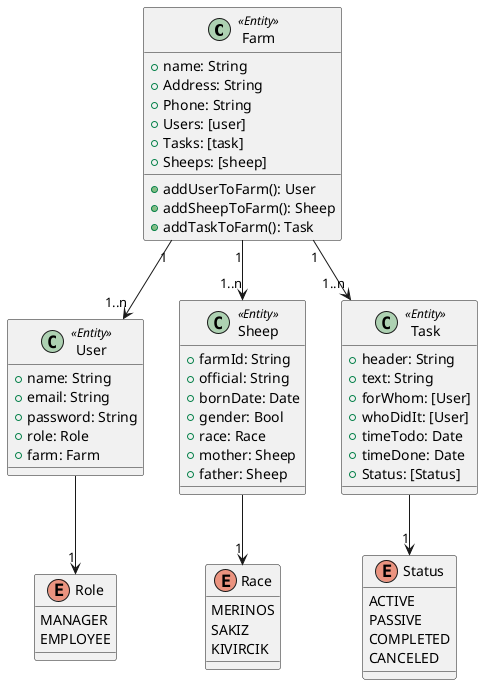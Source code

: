@startuml "Class Diagram"

class Farm <<Entity>> {
    + name: String
    + Address: String
    + Phone: String
    + Users: [user]
    + Tasks: [task]
    + Sheeps: [sheep]
    + addUserToFarm(): User
    + addSheepToFarm(): Sheep
    + addTaskToFarm(): Task
}

class User <<Entity>> {
    + name: String
    + email: String
    + password: String
    + role: Role
    + farm: Farm
}

class Sheep <<Entity>> {
    + farmId: String
    + official: String
    + bornDate: Date
    + gender: Bool
    + race: Race
    + mother: Sheep
    + father: Sheep
}

class Task <<Entity>> {
    + header: String
    + text: String
    + forWhom: [User]
    + whoDidIt: [User]
    + timeTodo: Date
    + timeDone: Date
    + Status: [Status]
}

enum Role {
    MANAGER
    EMPLOYEE
}

enum Race {
    MERINOS
    SAKIZ
    KIVIRCIK
}

enum Status {
    ACTIVE
    PASSIVE
    COMPLETED
    CANCELED
}

Farm "1" --> "1..n" User
Farm "1" --> "1..n" Sheep
User --> "1" Role
Sheep --> "1" Race
Task --> "1" Status
Farm "1" --> "1..n" Task

@enduml